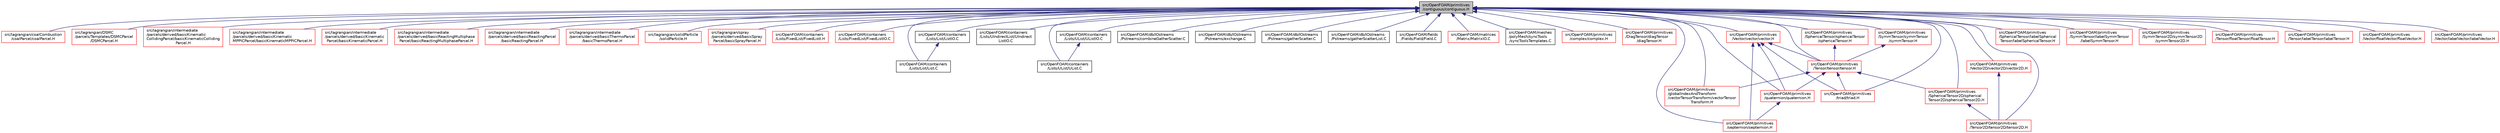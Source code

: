 digraph "src/OpenFOAM/primitives/contiguous/contiguous.H"
{
  bgcolor="transparent";
  edge [fontname="Helvetica",fontsize="10",labelfontname="Helvetica",labelfontsize="10"];
  node [fontname="Helvetica",fontsize="10",shape=record];
  Node20 [label="src/OpenFOAM/primitives\l/contiguous/contiguous.H",height=0.2,width=0.4,color="black", fillcolor="grey75", style="filled", fontcolor="black"];
  Node20 -> Node21 [dir="back",color="midnightblue",fontsize="10",style="solid",fontname="Helvetica"];
  Node21 [label="src/lagrangian/coalCombustion\l/coalParcel/coalParcel.H",height=0.2,width=0.4,color="red",URL="$a05603.html"];
  Node20 -> Node26 [dir="back",color="midnightblue",fontsize="10",style="solid",fontname="Helvetica"];
  Node26 [label="src/lagrangian/DSMC\l/parcels/Templates/DSMCParcel\l/DSMCParcel.H",height=0.2,width=0.4,color="red",URL="$a05732.html"];
  Node20 -> Node37 [dir="back",color="midnightblue",fontsize="10",style="solid",fontname="Helvetica"];
  Node37 [label="src/lagrangian/intermediate\l/parcels/derived/basicKinematic\lCollidingParcel/basicKinematicColliding\lParcel.H",height=0.2,width=0.4,color="red",URL="$a05948.html"];
  Node20 -> Node44 [dir="back",color="midnightblue",fontsize="10",style="solid",fontname="Helvetica"];
  Node44 [label="src/lagrangian/intermediate\l/parcels/derived/basicKinematic\lMPPICParcel/basicKinematicMPPICParcel.H",height=0.2,width=0.4,color="red",URL="$a05957.html"];
  Node20 -> Node49 [dir="back",color="midnightblue",fontsize="10",style="solid",fontname="Helvetica"];
  Node49 [label="src/lagrangian/intermediate\l/parcels/derived/basicKinematic\lParcel/basicKinematicParcel.H",height=0.2,width=0.4,color="red",URL="$a05966.html"];
  Node20 -> Node54 [dir="back",color="midnightblue",fontsize="10",style="solid",fontname="Helvetica"];
  Node54 [label="src/lagrangian/intermediate\l/parcels/derived/basicReactingMultiphase\lParcel/basicReactingMultiphaseParcel.H",height=0.2,width=0.4,color="red",URL="$a05975.html"];
  Node20 -> Node59 [dir="back",color="midnightblue",fontsize="10",style="solid",fontname="Helvetica"];
  Node59 [label="src/lagrangian/intermediate\l/parcels/derived/basicReactingParcel\l/basicReactingParcel.H",height=0.2,width=0.4,color="red",URL="$a05984.html"];
  Node20 -> Node64 [dir="back",color="midnightblue",fontsize="10",style="solid",fontname="Helvetica"];
  Node64 [label="src/lagrangian/intermediate\l/parcels/derived/basicThermoParcel\l/basicThermoParcel.H",height=0.2,width=0.4,color="red",URL="$a05993.html"];
  Node20 -> Node69 [dir="back",color="midnightblue",fontsize="10",style="solid",fontname="Helvetica"];
  Node69 [label="src/lagrangian/solidParticle\l/solidParticle.H",height=0.2,width=0.4,color="red",URL="$a07313.html"];
  Node20 -> Node74 [dir="back",color="midnightblue",fontsize="10",style="solid",fontname="Helvetica"];
  Node74 [label="src/lagrangian/spray\l/parcels/derived/basicSpray\lParcel/basicSprayParcel.H",height=0.2,width=0.4,color="red",URL="$a07349.html"];
  Node20 -> Node78 [dir="back",color="midnightblue",fontsize="10",style="solid",fontname="Helvetica"];
  Node78 [label="src/OpenFOAM/containers\l/Lists/FixedList/FixedListI.H",height=0.2,width=0.4,color="red",URL="$a09347.html"];
  Node20 -> Node615 [dir="back",color="midnightblue",fontsize="10",style="solid",fontname="Helvetica"];
  Node615 [label="src/OpenFOAM/containers\l/Lists/FixedList/FixedListIO.C",height=0.2,width=0.4,color="red",URL="$a09350.html"];
  Node20 -> Node616 [dir="back",color="midnightblue",fontsize="10",style="solid",fontname="Helvetica"];
  Node616 [label="src/OpenFOAM/containers\l/Lists/List/List.C",height=0.2,width=0.4,color="black",URL="$a09365.html"];
  Node20 -> Node3864 [dir="back",color="midnightblue",fontsize="10",style="solid",fontname="Helvetica"];
  Node3864 [label="src/OpenFOAM/containers\l/Lists/List/ListIO.C",height=0.2,width=0.4,color="black",URL="$a09374.html"];
  Node3864 -> Node616 [dir="back",color="midnightblue",fontsize="10",style="solid",fontname="Helvetica"];
  Node20 -> Node3865 [dir="back",color="midnightblue",fontsize="10",style="solid",fontname="Helvetica"];
  Node3865 [label="src/OpenFOAM/containers\l/Lists/UIndirectList/UIndirect\lListIO.C",height=0.2,width=0.4,color="black",URL="$a09455.html"];
  Node20 -> Node3866 [dir="back",color="midnightblue",fontsize="10",style="solid",fontname="Helvetica"];
  Node3866 [label="src/OpenFOAM/containers\l/Lists/UList/UList.C",height=0.2,width=0.4,color="black",URL="$a09458.html"];
  Node20 -> Node3867 [dir="back",color="midnightblue",fontsize="10",style="solid",fontname="Helvetica"];
  Node3867 [label="src/OpenFOAM/containers\l/Lists/UList/UListIO.C",height=0.2,width=0.4,color="black",URL="$a09467.html"];
  Node3867 -> Node3866 [dir="back",color="midnightblue",fontsize="10",style="solid",fontname="Helvetica"];
  Node20 -> Node3868 [dir="back",color="midnightblue",fontsize="10",style="solid",fontname="Helvetica"];
  Node3868 [label="src/OpenFOAM/db/IOstreams\l/Pstreams/combineGatherScatter.C",height=0.2,width=0.4,color="black",URL="$a09833.html",tooltip="Variant of gather, scatter. Normal gather uses: "];
  Node20 -> Node3869 [dir="back",color="midnightblue",fontsize="10",style="solid",fontname="Helvetica"];
  Node3869 [label="src/OpenFOAM/db/IOstreams\l/Pstreams/exchange.C",height=0.2,width=0.4,color="black",URL="$a09836.html",tooltip="Exchange data. "];
  Node20 -> Node3870 [dir="back",color="midnightblue",fontsize="10",style="solid",fontname="Helvetica"];
  Node3870 [label="src/OpenFOAM/db/IOstreams\l/Pstreams/gatherScatter.C",height=0.2,width=0.4,color="black",URL="$a09839.html",tooltip="Gather data from all processors onto single processor according to some communication schedule (usual..."];
  Node20 -> Node3871 [dir="back",color="midnightblue",fontsize="10",style="solid",fontname="Helvetica"];
  Node3871 [label="src/OpenFOAM/db/IOstreams\l/Pstreams/gatherScatterList.C",height=0.2,width=0.4,color="black",URL="$a09842.html",tooltip="Gather data from all processors onto single processor according to some communication schedule (usual..."];
  Node20 -> Node3831 [dir="back",color="midnightblue",fontsize="10",style="solid",fontname="Helvetica"];
  Node3831 [label="src/OpenFOAM/fields\l/Fields/Field/Field.C",height=0.2,width=0.4,color="black",URL="$a10286.html"];
  Node20 -> Node3872 [dir="back",color="midnightblue",fontsize="10",style="solid",fontname="Helvetica"];
  Node3872 [label="src/OpenFOAM/matrices\l/Matrix/MatrixIO.C",height=0.2,width=0.4,color="red",URL="$a11744.html"];
  Node20 -> Node2820 [dir="back",color="midnightblue",fontsize="10",style="solid",fontname="Helvetica"];
  Node2820 [label="src/OpenFOAM/meshes\l/polyMesh/syncTools\l/syncToolsTemplates.C",height=0.2,width=0.4,color="black",URL="$a12539.html"];
  Node20 -> Node3874 [dir="back",color="midnightblue",fontsize="10",style="solid",fontname="Helvetica"];
  Node3874 [label="src/OpenFOAM/primitives\l/complex/complex.H",height=0.2,width=0.4,color="red",URL="$a12947.html"];
  Node20 -> Node3886 [dir="back",color="midnightblue",fontsize="10",style="solid",fontname="Helvetica"];
  Node3886 [label="src/OpenFOAM/primitives\l/DiagTensor/diagTensor\l/diagTensor.H",height=0.2,width=0.4,color="red",URL="$a12968.html"];
  Node20 -> Node3928 [dir="back",color="midnightblue",fontsize="10",style="solid",fontname="Helvetica"];
  Node3928 [label="src/OpenFOAM/primitives\l/globalIndexAndTransform\l/vectorTensorTransform/vectorTensor\lTransform.H",height=0.2,width=0.4,color="red",URL="$a13079.html"];
  Node20 -> Node3930 [dir="back",color="midnightblue",fontsize="10",style="solid",fontname="Helvetica"];
  Node3930 [label="src/OpenFOAM/primitives\l/quaternion/quaternion.H",height=0.2,width=0.4,color="red",URL="$a13238.html"];
  Node3930 -> Node3944 [dir="back",color="midnightblue",fontsize="10",style="solid",fontname="Helvetica"];
  Node3944 [label="src/OpenFOAM/primitives\l/septernion/septernion.H",height=0.2,width=0.4,color="red",URL="$a13346.html"];
  Node20 -> Node3944 [dir="back",color="midnightblue",fontsize="10",style="solid",fontname="Helvetica"];
  Node20 -> Node4032 [dir="back",color="midnightblue",fontsize="10",style="solid",fontname="Helvetica"];
  Node4032 [label="src/OpenFOAM/primitives\l/SphericalTensor/labelSpherical\lTensor/labelSphericalTensor.H",height=0.2,width=0.4,color="red",URL="$a13406.html"];
  Node20 -> Node4034 [dir="back",color="midnightblue",fontsize="10",style="solid",fontname="Helvetica"];
  Node4034 [label="src/OpenFOAM/primitives\l/SphericalTensor/sphericalTensor\l/sphericalTensor.H",height=0.2,width=0.4,color="red",URL="$a13412.html"];
  Node4034 -> Node4567 [dir="back",color="midnightblue",fontsize="10",style="solid",fontname="Helvetica"];
  Node4567 [label="src/OpenFOAM/primitives\l/Tensor/tensor/tensor.H",height=0.2,width=0.4,color="red",URL="$a13613.html"];
  Node4567 -> Node3928 [dir="back",color="midnightblue",fontsize="10",style="solid",fontname="Helvetica"];
  Node4567 -> Node3930 [dir="back",color="midnightblue",fontsize="10",style="solid",fontname="Helvetica"];
  Node4567 -> Node4613 [dir="back",color="midnightblue",fontsize="10",style="solid",fontname="Helvetica"];
  Node4613 [label="src/OpenFOAM/primitives\l/SphericalTensor2D/spherical\lTensor2D/sphericalTensor2D.H",height=0.2,width=0.4,color="red",URL="$a13424.html"];
  Node4613 -> Node4615 [dir="back",color="midnightblue",fontsize="10",style="solid",fontname="Helvetica"];
  Node4615 [label="src/OpenFOAM/primitives\l/Tensor2D/tensor2D/tensor2D.H",height=0.2,width=0.4,color="red",URL="$a13625.html"];
  Node4567 -> Node4634 [dir="back",color="midnightblue",fontsize="10",style="solid",fontname="Helvetica"];
  Node4634 [label="src/OpenFOAM/primitives\l/triad/triad.H",height=0.2,width=0.4,color="red",URL="$a13643.html"];
  Node20 -> Node4613 [dir="back",color="midnightblue",fontsize="10",style="solid",fontname="Helvetica"];
  Node20 -> Node4641 [dir="back",color="midnightblue",fontsize="10",style="solid",fontname="Helvetica"];
  Node4641 [label="src/OpenFOAM/primitives\l/SymmTensor/labelSymmTensor\l/labelSymmTensor.H",height=0.2,width=0.4,color="red",URL="$a13553.html"];
  Node20 -> Node4643 [dir="back",color="midnightblue",fontsize="10",style="solid",fontname="Helvetica"];
  Node4643 [label="src/OpenFOAM/primitives\l/SymmTensor/symmTensor\l/symmTensor.H",height=0.2,width=0.4,color="red",URL="$a13559.html"];
  Node4643 -> Node4567 [dir="back",color="midnightblue",fontsize="10",style="solid",fontname="Helvetica"];
  Node20 -> Node4652 [dir="back",color="midnightblue",fontsize="10",style="solid",fontname="Helvetica"];
  Node4652 [label="src/OpenFOAM/primitives\l/SymmTensor2D/symmTensor2D\l/symmTensor2D.H",height=0.2,width=0.4,color="red",URL="$a13571.html"];
  Node20 -> Node4654 [dir="back",color="midnightblue",fontsize="10",style="solid",fontname="Helvetica"];
  Node4654 [label="src/OpenFOAM/primitives\l/Tensor/floatTensor/floatTensor.H",height=0.2,width=0.4,color="red",URL="$a13583.html"];
  Node20 -> Node4656 [dir="back",color="midnightblue",fontsize="10",style="solid",fontname="Helvetica"];
  Node4656 [label="src/OpenFOAM/primitives\l/Tensor/labelTensor/labelTensor.H",height=0.2,width=0.4,color="red",URL="$a13589.html"];
  Node20 -> Node4567 [dir="back",color="midnightblue",fontsize="10",style="solid",fontname="Helvetica"];
  Node20 -> Node4615 [dir="back",color="midnightblue",fontsize="10",style="solid",fontname="Helvetica"];
  Node20 -> Node4634 [dir="back",color="midnightblue",fontsize="10",style="solid",fontname="Helvetica"];
  Node20 -> Node4658 [dir="back",color="midnightblue",fontsize="10",style="solid",fontname="Helvetica"];
  Node4658 [label="src/OpenFOAM/primitives\l/Vector/floatVector/floatVector.H",height=0.2,width=0.4,color="red",URL="$a13664.html"];
  Node20 -> Node4660 [dir="back",color="midnightblue",fontsize="10",style="solid",fontname="Helvetica"];
  Node4660 [label="src/OpenFOAM/primitives\l/Vector/labelVector/labelVector.H",height=0.2,width=0.4,color="red",URL="$a13670.html"];
  Node20 -> Node4662 [dir="back",color="midnightblue",fontsize="10",style="solid",fontname="Helvetica"];
  Node4662 [label="src/OpenFOAM/primitives\l/Vector/vector/vector.H",height=0.2,width=0.4,color="red",URL="$a13694.html"];
  Node4662 -> Node3930 [dir="back",color="midnightblue",fontsize="10",style="solid",fontname="Helvetica"];
  Node4662 -> Node3944 [dir="back",color="midnightblue",fontsize="10",style="solid",fontname="Helvetica"];
  Node4662 -> Node4567 [dir="back",color="midnightblue",fontsize="10",style="solid",fontname="Helvetica"];
  Node4662 -> Node4634 [dir="back",color="midnightblue",fontsize="10",style="solid",fontname="Helvetica"];
  Node20 -> Node4846 [dir="back",color="midnightblue",fontsize="10",style="solid",fontname="Helvetica"];
  Node4846 [label="src/OpenFOAM/primitives\l/Vector2D/vector2D/vector2D.H",height=0.2,width=0.4,color="red",URL="$a13706.html"];
  Node4846 -> Node4615 [dir="back",color="midnightblue",fontsize="10",style="solid",fontname="Helvetica"];
}
